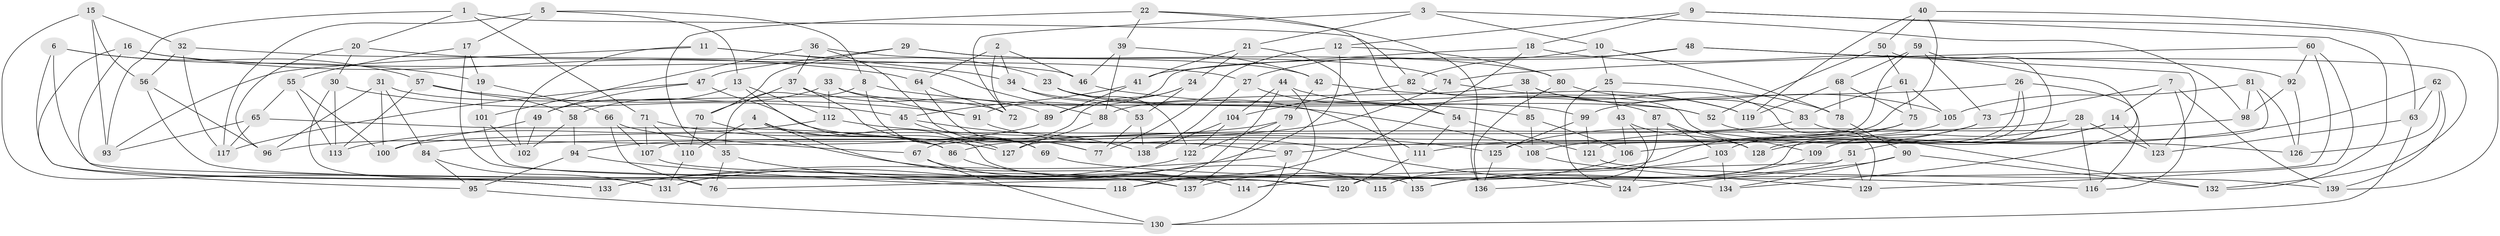 // coarse degree distribution, {6: 0.550561797752809, 4: 0.42696629213483145, 5: 0.011235955056179775, 3: 0.011235955056179775}
// Generated by graph-tools (version 1.1) at 2025/42/03/06/25 10:42:19]
// undirected, 139 vertices, 278 edges
graph export_dot {
graph [start="1"]
  node [color=gray90,style=filled];
  1;
  2;
  3;
  4;
  5;
  6;
  7;
  8;
  9;
  10;
  11;
  12;
  13;
  14;
  15;
  16;
  17;
  18;
  19;
  20;
  21;
  22;
  23;
  24;
  25;
  26;
  27;
  28;
  29;
  30;
  31;
  32;
  33;
  34;
  35;
  36;
  37;
  38;
  39;
  40;
  41;
  42;
  43;
  44;
  45;
  46;
  47;
  48;
  49;
  50;
  51;
  52;
  53;
  54;
  55;
  56;
  57;
  58;
  59;
  60;
  61;
  62;
  63;
  64;
  65;
  66;
  67;
  68;
  69;
  70;
  71;
  72;
  73;
  74;
  75;
  76;
  77;
  78;
  79;
  80;
  81;
  82;
  83;
  84;
  85;
  86;
  87;
  88;
  89;
  90;
  91;
  92;
  93;
  94;
  95;
  96;
  97;
  98;
  99;
  100;
  101;
  102;
  103;
  104;
  105;
  106;
  107;
  108;
  109;
  110;
  111;
  112;
  113;
  114;
  115;
  116;
  117;
  118;
  119;
  120;
  121;
  122;
  123;
  124;
  125;
  126;
  127;
  128;
  129;
  130;
  131;
  132;
  133;
  134;
  135;
  136;
  137;
  138;
  139;
  1 -- 93;
  1 -- 71;
  1 -- 82;
  1 -- 20;
  2 -- 72;
  2 -- 34;
  2 -- 64;
  2 -- 46;
  3 -- 72;
  3 -- 10;
  3 -- 21;
  3 -- 98;
  4 -- 120;
  4 -- 127;
  4 -- 110;
  4 -- 137;
  5 -- 13;
  5 -- 117;
  5 -- 17;
  5 -- 8;
  6 -- 19;
  6 -- 120;
  6 -- 133;
  6 -- 57;
  7 -- 14;
  7 -- 73;
  7 -- 116;
  7 -- 139;
  8 -- 85;
  8 -- 35;
  8 -- 69;
  9 -- 18;
  9 -- 12;
  9 -- 63;
  9 -- 132;
  10 -- 25;
  10 -- 78;
  10 -- 27;
  11 -- 23;
  11 -- 93;
  11 -- 102;
  11 -- 34;
  12 -- 131;
  12 -- 77;
  12 -- 80;
  13 -- 49;
  13 -- 112;
  13 -- 86;
  14 -- 51;
  14 -- 123;
  14 -- 128;
  15 -- 32;
  15 -- 56;
  15 -- 93;
  15 -- 133;
  16 -- 64;
  16 -- 27;
  16 -- 76;
  16 -- 95;
  17 -- 19;
  17 -- 137;
  17 -- 55;
  18 -- 118;
  18 -- 134;
  18 -- 41;
  19 -- 66;
  19 -- 101;
  20 -- 88;
  20 -- 30;
  20 -- 96;
  21 -- 41;
  21 -- 135;
  21 -- 24;
  22 -- 39;
  22 -- 136;
  22 -- 35;
  22 -- 54;
  23 -- 122;
  23 -- 52;
  23 -- 111;
  24 -- 53;
  24 -- 89;
  24 -- 67;
  25 -- 78;
  25 -- 124;
  25 -- 43;
  26 -- 128;
  26 -- 115;
  26 -- 99;
  26 -- 116;
  27 -- 138;
  27 -- 54;
  28 -- 123;
  28 -- 116;
  28 -- 86;
  28 -- 109;
  29 -- 80;
  29 -- 70;
  29 -- 47;
  29 -- 74;
  30 -- 131;
  30 -- 45;
  30 -- 113;
  31 -- 96;
  31 -- 100;
  31 -- 72;
  31 -- 84;
  32 -- 56;
  32 -- 46;
  32 -- 117;
  33 -- 91;
  33 -- 58;
  33 -- 108;
  33 -- 112;
  34 -- 53;
  34 -- 99;
  35 -- 118;
  35 -- 76;
  36 -- 101;
  36 -- 37;
  36 -- 42;
  36 -- 77;
  37 -- 70;
  37 -- 69;
  37 -- 89;
  38 -- 129;
  38 -- 85;
  38 -- 83;
  38 -- 88;
  39 -- 88;
  39 -- 42;
  39 -- 46;
  40 -- 119;
  40 -- 139;
  40 -- 50;
  40 -- 127;
  41 -- 89;
  41 -- 45;
  42 -- 79;
  42 -- 119;
  43 -- 124;
  43 -- 128;
  43 -- 106;
  44 -- 104;
  44 -- 114;
  44 -- 87;
  44 -- 118;
  45 -- 69;
  45 -- 138;
  46 -- 52;
  47 -- 49;
  47 -- 97;
  47 -- 117;
  48 -- 92;
  48 -- 91;
  48 -- 123;
  48 -- 82;
  49 -- 100;
  49 -- 102;
  50 -- 61;
  50 -- 52;
  50 -- 132;
  51 -- 76;
  51 -- 114;
  51 -- 129;
  52 -- 126;
  53 -- 77;
  53 -- 138;
  54 -- 121;
  54 -- 111;
  55 -- 65;
  55 -- 113;
  55 -- 100;
  56 -- 96;
  56 -- 135;
  57 -- 113;
  57 -- 91;
  57 -- 58;
  58 -- 102;
  58 -- 94;
  59 -- 107;
  59 -- 73;
  59 -- 109;
  59 -- 68;
  60 -- 129;
  60 -- 74;
  60 -- 120;
  60 -- 92;
  61 -- 105;
  61 -- 75;
  61 -- 83;
  62 -- 106;
  62 -- 139;
  62 -- 63;
  62 -- 126;
  63 -- 123;
  63 -- 130;
  64 -- 77;
  64 -- 72;
  65 -- 93;
  65 -- 86;
  65 -- 117;
  66 -- 67;
  66 -- 107;
  66 -- 76;
  67 -- 115;
  67 -- 130;
  68 -- 119;
  68 -- 75;
  68 -- 78;
  69 -- 116;
  70 -- 110;
  70 -- 114;
  71 -- 110;
  71 -- 107;
  71 -- 127;
  73 -- 125;
  73 -- 103;
  74 -- 94;
  74 -- 119;
  75 -- 115;
  75 -- 97;
  78 -- 90;
  79 -- 122;
  79 -- 84;
  79 -- 137;
  80 -- 136;
  80 -- 105;
  81 -- 105;
  81 -- 121;
  81 -- 126;
  81 -- 98;
  82 -- 109;
  82 -- 104;
  83 -- 100;
  83 -- 132;
  84 -- 95;
  84 -- 131;
  85 -- 108;
  85 -- 106;
  86 -- 114;
  87 -- 103;
  87 -- 136;
  87 -- 128;
  88 -- 127;
  89 -- 96;
  90 -- 134;
  90 -- 132;
  90 -- 124;
  91 -- 124;
  92 -- 126;
  92 -- 98;
  94 -- 118;
  94 -- 95;
  95 -- 130;
  97 -- 133;
  97 -- 130;
  98 -- 108;
  99 -- 125;
  99 -- 121;
  101 -- 115;
  101 -- 102;
  103 -- 134;
  103 -- 135;
  104 -- 138;
  104 -- 122;
  105 -- 111;
  106 -- 137;
  107 -- 134;
  108 -- 129;
  109 -- 135;
  110 -- 131;
  111 -- 120;
  112 -- 125;
  112 -- 113;
  121 -- 139;
  122 -- 133;
  125 -- 136;
}
